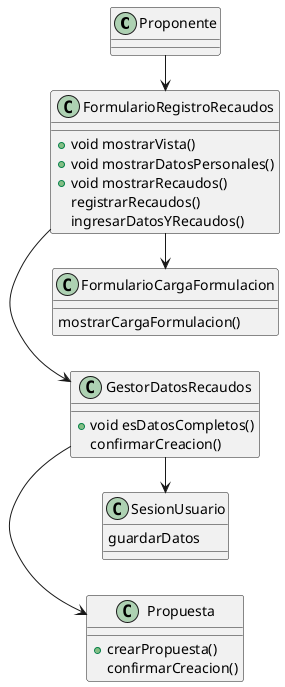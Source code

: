 @startuml DiagramaDeClasesRegistrarRecaudos
left to right direction

class Proponente{
    
}
class Propuesta{
    +crearPropuesta()
    confirmarCreacion()
}
class SesionUsuario{
    guardarDatos
}
class FormularioRegistroRecaudos{
    +void mostrarVista()
    +void mostrarDatosPersonales()
    +void mostrarRecaudos()
    registrarRecaudos()
    ingresarDatosYRecaudos()
}
class FormularioCargaFormulacion{
    mostrarCargaFormulacion()
}
class GestorDatosRecaudos{
    +void esDatosCompletos()
    confirmarCreacion()
}

Proponente -> FormularioRegistroRecaudos
FormularioRegistroRecaudos -> GestorDatosRecaudos
GestorDatosRecaudos -> Propuesta
GestorDatosRecaudos -> SesionUsuario
FormularioRegistroRecaudos -> FormularioCargaFormulacion

@enduml
